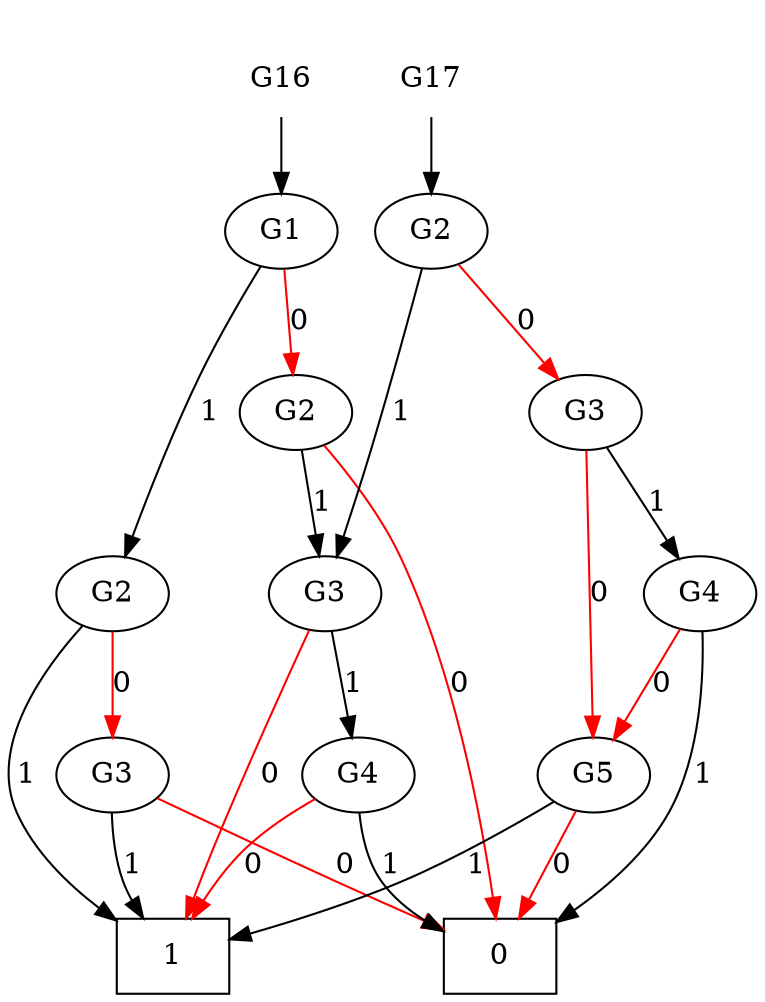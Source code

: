 digraph {
    subgraph cluster_0{
    style=invis
    G16 [shape=plaintext]
    G17 [shape=plaintext]
    }
    "G16"->"0x55eec5d68a00"
    "0x55eec5d68a00" [label=G1]
    "0x55eec5d68a00"->"0x55eec5d68810" [label=1]
    "0x55eec5d68a00"->"0x55eec5d68110" [label=0,color=red]

    "0x55eec5d68810" [label=G2]
    "0x55eec5d68810"->"0x55eec5d6ade0" [label=1]
    "0x55eec5d68810"->"0x55eec5d67830" [label=0,color=red]

    "0x55eec5d6ade0" [shape=box, label= 1]
    "0x55eec5d67830" [label=G3]
    "0x55eec5d67830"->"0x55eec5d6ade0" [label=1]
    "0x55eec5d67830"->"0x55eec5d66f50" [label=0,color=red]

    "0x55eec5d66f50" [shape=box, label= 0]
    "0x55eec5d68110" [label=G2]
    "0x55eec5d68110"->"0x55eec5d67f40" [label=1]
    "0x55eec5d68110"->"0x55eec5d66f50" [label=0,color=red]

    "0x55eec5d67f40" [label=G3]
    "0x55eec5d67f40"->"0x55eec5d68060" [label=1]
    "0x55eec5d67f40"->"0x55eec5d6ade0" [label=0,color=red]

    "0x55eec5d68060" [label=G4]
    "0x55eec5d68060"->"0x55eec5d66f50" [label=1]
    "0x55eec5d68060"->"0x55eec5d6ade0" [label=0,color=red]

    "G17"->"0x55eec5d68ba0"
    "0x55eec5d68ba0" [label=G2]
    "0x55eec5d68ba0"->"0x55eec5d67f40" [label=1]
    "0x55eec5d68ba0"->"0x55eec5d683a0" [label=0,color=red]

    "0x55eec5d683a0" [label=G3]
    "0x55eec5d683a0"->"0x55eec5d68170" [label=1]
    "0x55eec5d683a0"->"0x55eec5d679a0" [label=0,color=red]

    "0x55eec5d68170" [label=G4]
    "0x55eec5d68170"->"0x55eec5d66f50" [label=1]
    "0x55eec5d68170"->"0x55eec5d679a0" [label=0,color=red]

    "0x55eec5d679a0" [label=G5]
    "0x55eec5d679a0"->"0x55eec5d6ade0" [label=1]
    "0x55eec5d679a0"->"0x55eec5d66f50" [label=0,color=red]

}